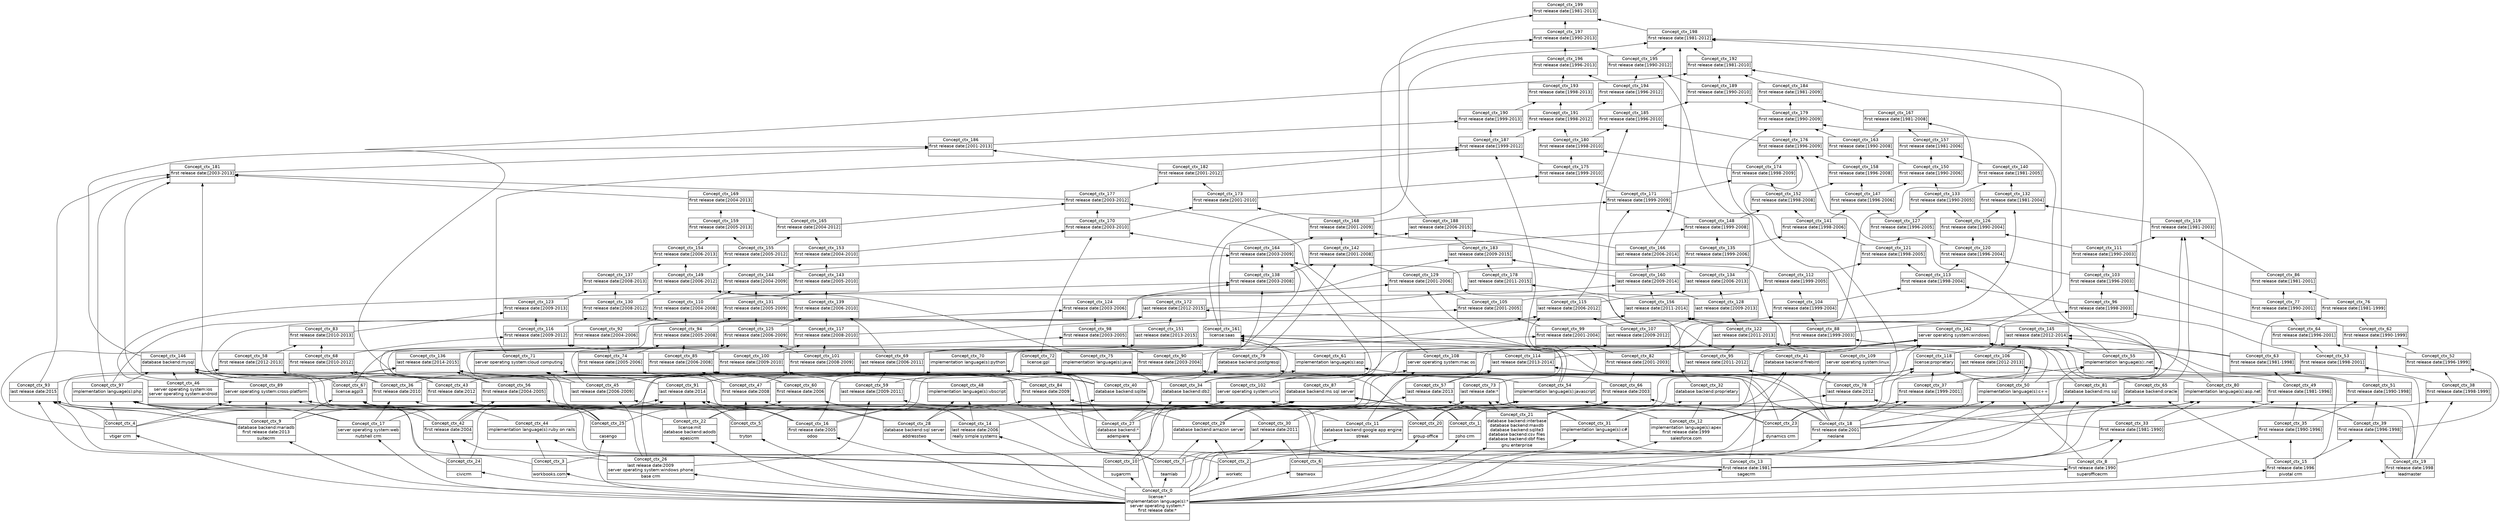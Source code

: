 digraph G { 
	rankdir=BT;
	margin=0;
	node [margin="0.03,0.03",fontname="DejaVu Sans"];
	ranksep=0.3;
	nodesep=0.2;
//graph[label="name:ctx,concept number:200,object number:28,attribute number:200"
264 [shape=none,label=<<table border="0" cellborder="1" cellspacing="0" port="p"><tr><td>Concept_ctx_0</td></tr><tr><td>license:*<br/>implementation language(s):*<br/>server operating system:*<br/>first release date:*<br/></td></tr><tr><td><br/></td></tr></table>>];
213 [shape=none,label=<<table border="0" cellborder="1" cellspacing="0" port="p"><tr><td>Concept_ctx_14</td></tr><tr><td>last release date:2006<br/></td></tr><tr><td>really simple systems<br/></td></tr></table>>];
214 [shape=none,label=<<table border="0" cellborder="1" cellspacing="0" port="p"><tr><td>Concept_ctx_26</td></tr><tr><td>last release date:2009<br/>server operating system:windows phone<br/></td></tr><tr><td>base crm<br/></td></tr></table>>];
247 [shape=none,label=<<table border="0" cellborder="1" cellspacing="0" port="p"><tr><td>Concept_ctx_7</td></tr><tr><td><br/></td></tr><tr><td>teamlab<br/></td></tr></table>>];
249 [shape=none,label=<<table border="0" cellborder="1" cellspacing="0" port="p"><tr><td>Concept_ctx_5</td></tr><tr><td><br/></td></tr><tr><td>tryton<br/></td></tr></table>>];
251 [shape=none,label=<<table border="0" cellborder="1" cellspacing="0" port="p"><tr><td>Concept_ctx_20</td></tr><tr><td><br/></td></tr><tr><td>group-office<br/></td></tr></table>>];
252 [shape=none,label=<<table border="0" cellborder="1" cellspacing="0" port="p"><tr><td>Concept_ctx_24</td></tr><tr><td><br/></td></tr><tr><td>civicrm<br/></td></tr></table>>];
255 [shape=none,label=<<table border="0" cellborder="1" cellspacing="0" port="p"><tr><td>Concept_ctx_6</td></tr><tr><td><br/></td></tr><tr><td>teamwox<br/></td></tr></table>>];
256 [shape=none,label=<<table border="0" cellborder="1" cellspacing="0" port="p"><tr><td>Concept_ctx_8</td></tr><tr><td>first release date:1990<br/></td></tr><tr><td>superofficecrm<br/></td></tr></table>>];
260 [shape=none,label=<<table border="0" cellborder="1" cellspacing="0" port="p"><tr><td>Concept_ctx_10</td></tr><tr><td><br/></td></tr><tr><td>sugarcrm<br/></td></tr></table>>];
263 [shape=none,label=<<table border="0" cellborder="1" cellspacing="0" port="p"><tr><td>Concept_ctx_22</td></tr><tr><td>license:mit<br/>database backend:adodb<br/></td></tr><tr><td>epesicrm<br/></td></tr></table>>];
265 [shape=none,label=<<table border="0" cellborder="1" cellspacing="0" port="p"><tr><td>Concept_ctx_13</td></tr><tr><td>first release date:1981<br/></td></tr><tr><td>sagecrm<br/></td></tr></table>>];
266 [shape=none,label=<<table border="0" cellborder="1" cellspacing="0" port="p"><tr><td>Concept_ctx_28</td></tr><tr><td>database backend:sql server<br/></td></tr><tr><td>addresstwo<br/></td></tr></table>>];
269 [shape=none,label=<<table border="0" cellborder="1" cellspacing="0" port="p"><tr><td>Concept_ctx_25</td></tr><tr><td><br/></td></tr><tr><td>casengo<br/></td></tr></table>>];
270 [shape=none,label=<<table border="0" cellborder="1" cellspacing="0" port="p"><tr><td>Concept_ctx_27</td></tr><tr><td>database backend:*<br/></td></tr><tr><td>adempiere<br/></td></tr></table>>];
271 [shape=none,label=<<table border="0" cellborder="1" cellspacing="0" port="p"><tr><td>Concept_ctx_11</td></tr><tr><td>database backend:google app engine<br/></td></tr><tr><td>streak<br/></td></tr></table>>];
272 [shape=none,label=<<table border="0" cellborder="1" cellspacing="0" port="p"><tr><td>Concept_ctx_1</td></tr><tr><td><br/></td></tr><tr><td>zoho crm<br/></td></tr></table>>];
274 [shape=none,label=<<table border="0" cellborder="1" cellspacing="0" port="p"><tr><td>Concept_ctx_3</td></tr><tr><td><br/></td></tr><tr><td>workbooks.com<br/></td></tr></table>>];
276 [shape=none,label=<<table border="0" cellborder="1" cellspacing="0" port="p"><tr><td>Concept_ctx_21</td></tr><tr><td>database backend:interbase<br/>database backend:maxdb<br/>database backend:sqlite3<br/>database backend:csv files<br/>database backend:dbf files<br/></td></tr><tr><td>gnu enterprise<br/></td></tr></table>>];
277 [shape=none,label=<<table border="0" cellborder="1" cellspacing="0" port="p"><tr><td>Concept_ctx_16</td></tr><tr><td>first release date:2005<br/></td></tr><tr><td>odoo<br/></td></tr></table>>];
279 [shape=none,label=<<table border="0" cellborder="1" cellspacing="0" port="p"><tr><td>Concept_ctx_9</td></tr><tr><td>database backend:mariadb<br/>first release date:2013<br/></td></tr><tr><td>suitecrm<br/></td></tr></table>>];
280 [shape=none,label=<<table border="0" cellborder="1" cellspacing="0" port="p"><tr><td>Concept_ctx_17</td></tr><tr><td>server operating system:web<br/></td></tr><tr><td>nutshell crm<br/></td></tr></table>>];
283 [shape=none,label=<<table border="0" cellborder="1" cellspacing="0" port="p"><tr><td>Concept_ctx_2</td></tr><tr><td><br/></td></tr><tr><td>worketc<br/></td></tr></table>>];
284 [shape=none,label=<<table border="0" cellborder="1" cellspacing="0" port="p"><tr><td>Concept_ctx_23</td></tr><tr><td><br/></td></tr><tr><td>dynamics crm<br/></td></tr></table>>];
285 [shape=none,label=<<table border="0" cellborder="1" cellspacing="0" port="p"><tr><td>Concept_ctx_15</td></tr><tr><td>first release date:1996<br/></td></tr><tr><td>pivotal crm<br/></td></tr></table>>];
287 [shape=none,label=<<table border="0" cellborder="1" cellspacing="0" port="p"><tr><td>Concept_ctx_19</td></tr><tr><td>first release date:1998<br/></td></tr><tr><td>leadmaster<br/></td></tr></table>>];
290 [shape=none,label=<<table border="0" cellborder="1" cellspacing="0" port="p"><tr><td>Concept_ctx_18</td></tr><tr><td>first release date:2001<br/></td></tr><tr><td>neolane<br/></td></tr></table>>];
292 [shape=none,label=<<table border="0" cellborder="1" cellspacing="0" port="p"><tr><td>Concept_ctx_12</td></tr><tr><td>implementation language(s):apex<br/>first release date:1999<br/></td></tr><tr><td>salesforce.com<br/></td></tr></table>>];
311 [shape=none,label=<<table border="0" cellborder="1" cellspacing="0" port="p"><tr><td>Concept_ctx_4</td></tr><tr><td><br/></td></tr><tr><td>vtiger crm<br/></td></tr></table>>];
215 [shape=none,label=<<table border="0" cellborder="1" cellspacing="0" port="p"><tr><td>Concept_ctx_30</td></tr><tr><td>last release date:2011<br/></td></tr><tr><td><br/></td></tr></table>>];
220 [shape=none,label=<<table border="0" cellborder="1" cellspacing="0" port="p"><tr><td>Concept_ctx_45</td></tr><tr><td>last release date:[2006-2009]<br/></td></tr><tr><td><br/></td></tr></table>>];
268 [shape=none,label=<<table border="0" cellborder="1" cellspacing="0" port="p"><tr><td>Concept_ctx_48</td></tr><tr><td>implementation language(s):vbscript<br/></td></tr><tr><td><br/></td></tr></table>>];
275 [shape=none,label=<<table border="0" cellborder="1" cellspacing="0" port="p"><tr><td>Concept_ctx_44</td></tr><tr><td>implementation language(s):ruby on rails<br/></td></tr><tr><td><br/></td></tr></table>>];
293 [shape=none,label=<<table border="0" cellborder="1" cellspacing="0" port="p"><tr><td>Concept_ctx_31</td></tr><tr><td>implementation language(s):c#<br/></td></tr><tr><td><br/></td></tr></table>>];
299 [shape=none,label=<<table border="0" cellborder="1" cellspacing="0" port="p"><tr><td>Concept_ctx_46</td></tr><tr><td>server operating system:ios<br/>server operating system:android<br/></td></tr><tr><td><br/></td></tr></table>>];
304 [shape=none,label=<<table border="0" cellborder="1" cellspacing="0" port="p"><tr><td>Concept_ctx_41</td></tr><tr><td>database backend:firebird<br/></td></tr><tr><td><br/></td></tr></table>>];
307 [shape=none,label=<<table border="0" cellborder="1" cellspacing="0" port="p"><tr><td>Concept_ctx_40</td></tr><tr><td>database backend:sqlite<br/></td></tr><tr><td><br/></td></tr></table>>];
308 [shape=none,label=<<table border="0" cellborder="1" cellspacing="0" port="p"><tr><td>Concept_ctx_34</td></tr><tr><td>database backend:db2<br/></td></tr><tr><td><br/></td></tr></table>>];
309 [shape=none,label=<<table border="0" cellborder="1" cellspacing="0" port="p"><tr><td>Concept_ctx_32</td></tr><tr><td>database backend:proprietary<br/></td></tr><tr><td><br/></td></tr></table>>];
310 [shape=none,label=<<table border="0" cellborder="1" cellspacing="0" port="p"><tr><td>Concept_ctx_29</td></tr><tr><td>database backend:amazon server<br/></td></tr><tr><td><br/></td></tr></table>>];
313 [shape=none,label=<<table border="0" cellborder="1" cellspacing="0" port="p"><tr><td>Concept_ctx_42</td></tr><tr><td>first release date:2004<br/></td></tr><tr><td><br/></td></tr></table>>];
315 [shape=none,label=<<table border="0" cellborder="1" cellspacing="0" port="p"><tr><td>Concept_ctx_47</td></tr><tr><td>first release date:2008<br/></td></tr><tr><td><br/></td></tr></table>>];
317 [shape=none,label=<<table border="0" cellborder="1" cellspacing="0" port="p"><tr><td>Concept_ctx_36</td></tr><tr><td>first release date:2010<br/></td></tr><tr><td><br/></td></tr></table>>];
318 [shape=none,label=<<table border="0" cellborder="1" cellspacing="0" port="p"><tr><td>Concept_ctx_43</td></tr><tr><td>first release date:2012<br/></td></tr><tr><td><br/></td></tr></table>>];
319 [shape=none,label=<<table border="0" cellborder="1" cellspacing="0" port="p"><tr><td>Concept_ctx_33</td></tr><tr><td>first release date:[1981-1990]<br/></td></tr><tr><td><br/></td></tr></table>>];
320 [shape=none,label=<<table border="0" cellborder="1" cellspacing="0" port="p"><tr><td>Concept_ctx_35</td></tr><tr><td>first release date:[1990-1996]<br/></td></tr><tr><td><br/></td></tr></table>>];
321 [shape=none,label=<<table border="0" cellborder="1" cellspacing="0" port="p"><tr><td>Concept_ctx_39</td></tr><tr><td>first release date:[1996-1998]<br/></td></tr><tr><td><br/></td></tr></table>>];
322 [shape=none,label=<<table border="0" cellborder="1" cellspacing="0" port="p"><tr><td>Concept_ctx_38</td></tr><tr><td>first release date:[1998-1999]<br/></td></tr><tr><td><br/></td></tr></table>>];
323 [shape=none,label=<<table border="0" cellborder="1" cellspacing="0" port="p"><tr><td>Concept_ctx_37</td></tr><tr><td>first release date:[1999-2001]<br/></td></tr><tr><td><br/></td></tr></table>>];
217 [shape=none,label=<<table border="0" cellborder="1" cellspacing="0" port="p"><tr><td>Concept_ctx_57</td></tr><tr><td>last release date:2013<br/></td></tr><tr><td><br/></td></tr></table>>];
221 [shape=none,label=<<table border="0" cellborder="1" cellspacing="0" port="p"><tr><td>Concept_ctx_59</td></tr><tr><td>last release date:[2009-2011]<br/></td></tr><tr><td><br/></td></tr></table>>];
267 [shape=none,label=<<table border="0" cellborder="1" cellspacing="0" port="p"><tr><td>Concept_ctx_61</td></tr><tr><td>implementation language(s):asp<br/></td></tr><tr><td><br/></td></tr></table>>];
286 [shape=none,label=<<table border="0" cellborder="1" cellspacing="0" port="p"><tr><td>Concept_ctx_55</td></tr><tr><td>implementation language(s):.net<br/></td></tr><tr><td><br/></td></tr></table>>];
289 [shape=none,label=<<table border="0" cellborder="1" cellspacing="0" port="p"><tr><td>Concept_ctx_54</td></tr><tr><td>implementation language(s):javascript<br/></td></tr><tr><td><br/></td></tr></table>>];
291 [shape=none,label=<<table border="0" cellborder="1" cellspacing="0" port="p"><tr><td>Concept_ctx_50</td></tr><tr><td>implementation language(s):c++<br/></td></tr><tr><td><br/></td></tr></table>>];
314 [shape=none,label=<<table border="0" cellborder="1" cellspacing="0" port="p"><tr><td>Concept_ctx_60</td></tr><tr><td>first release date:2006<br/></td></tr><tr><td><br/></td></tr></table>>];
326 [shape=none,label=<<table border="0" cellborder="1" cellspacing="0" port="p"><tr><td>Concept_ctx_56</td></tr><tr><td>first release date:[2004-2005]<br/></td></tr><tr><td><br/></td></tr></table>>];
332 [shape=none,label=<<table border="0" cellborder="1" cellspacing="0" port="p"><tr><td>Concept_ctx_58</td></tr><tr><td>first release date:[2012-2013]<br/></td></tr><tr><td><br/></td></tr></table>>];
333 [shape=none,label=<<table border="0" cellborder="1" cellspacing="0" port="p"><tr><td>Concept_ctx_49</td></tr><tr><td>first release date:[1981-1996]<br/></td></tr><tr><td><br/></td></tr></table>>];
334 [shape=none,label=<<table border="0" cellborder="1" cellspacing="0" port="p"><tr><td>Concept_ctx_51</td></tr><tr><td>first release date:[1990-1998]<br/></td></tr><tr><td><br/></td></tr></table>>];
335 [shape=none,label=<<table border="0" cellborder="1" cellspacing="0" port="p"><tr><td>Concept_ctx_52</td></tr><tr><td>first release date:[1996-1999]<br/></td></tr><tr><td><br/></td></tr></table>>];
336 [shape=none,label=<<table border="0" cellborder="1" cellspacing="0" port="p"><tr><td>Concept_ctx_53</td></tr><tr><td>first release date:[1998-2001]<br/></td></tr><tr><td><br/></td></tr></table>>];
226 [shape=none,label=<<table border="0" cellborder="1" cellspacing="0" port="p"><tr><td>Concept_ctx_69</td></tr><tr><td>last release date:[2006-2011]<br/></td></tr><tr><td><br/></td></tr></table>>];
241 [shape=none,label=<<table border="0" cellborder="1" cellspacing="0" port="p"><tr><td>Concept_ctx_73</td></tr><tr><td>last release date:*<br/></td></tr><tr><td><br/></td></tr></table>>];
250 [shape=none,label=<<table border="0" cellborder="1" cellspacing="0" port="p"><tr><td>Concept_ctx_72</td></tr><tr><td>license:gpl<br/></td></tr><tr><td><br/></td></tr></table>>];
254 [shape=none,label=<<table border="0" cellborder="1" cellspacing="0" port="p"><tr><td>Concept_ctx_67</td></tr><tr><td>license:agpl3<br/></td></tr><tr><td><br/></td></tr></table>>];
273 [shape=none,label=<<table border="0" cellborder="1" cellspacing="0" port="p"><tr><td>Concept_ctx_75</td></tr><tr><td>implementation language(s):java<br/></td></tr><tr><td><br/></td></tr></table>>];
278 [shape=none,label=<<table border="0" cellborder="1" cellspacing="0" port="p"><tr><td>Concept_ctx_70</td></tr><tr><td>implementation language(s):python<br/></td></tr><tr><td><br/></td></tr></table>>];
298 [shape=none,label=<<table border="0" cellborder="1" cellspacing="0" port="p"><tr><td>Concept_ctx_71</td></tr><tr><td>server operating system:cloud computing<br/></td></tr><tr><td><br/></td></tr></table>>];
306 [shape=none,label=<<table border="0" cellborder="1" cellspacing="0" port="p"><tr><td>Concept_ctx_65</td></tr><tr><td>database backend:oracle<br/></td></tr><tr><td><br/></td></tr></table>>];
312 [shape=none,label=<<table border="0" cellborder="1" cellspacing="0" port="p"><tr><td>Concept_ctx_66</td></tr><tr><td>first release date:2003<br/></td></tr><tr><td><br/></td></tr></table>>];
327 [shape=none,label=<<table border="0" cellborder="1" cellspacing="0" port="p"><tr><td>Concept_ctx_74</td></tr><tr><td>first release date:[2005-2006]<br/></td></tr><tr><td><br/></td></tr></table>>];
331 [shape=none,label=<<table border="0" cellborder="1" cellspacing="0" port="p"><tr><td>Concept_ctx_68</td></tr><tr><td>first release date:[2010-2012]<br/></td></tr><tr><td><br/></td></tr></table>>];
346 [shape=none,label=<<table border="0" cellborder="1" cellspacing="0" port="p"><tr><td>Concept_ctx_63</td></tr><tr><td>first release date:[1981-1998]<br/></td></tr><tr><td><br/></td></tr></table>>];
347 [shape=none,label=<<table border="0" cellborder="1" cellspacing="0" port="p"><tr><td>Concept_ctx_62</td></tr><tr><td>first release date:[1990-1999]<br/></td></tr><tr><td><br/></td></tr></table>>];
348 [shape=none,label=<<table border="0" cellborder="1" cellspacing="0" port="p"><tr><td>Concept_ctx_64</td></tr><tr><td>first release date:[1996-2001]<br/></td></tr><tr><td><br/></td></tr></table>>];
216 [shape=none,label=<<table border="0" cellborder="1" cellspacing="0" port="p"><tr><td>Concept_ctx_78</td></tr><tr><td>last release date:2012<br/></td></tr><tr><td><br/></td></tr></table>>];
288 [shape=none,label=<<table border="0" cellborder="1" cellspacing="0" port="p"><tr><td>Concept_ctx_80</td></tr><tr><td>implementation language(s):asp.net<br/></td></tr><tr><td><br/></td></tr></table>>];
302 [shape=none,label=<<table border="0" cellborder="1" cellspacing="0" port="p"><tr><td>Concept_ctx_81</td></tr><tr><td>database backend:ms sql<br/></td></tr><tr><td><br/></td></tr></table>>];
303 [shape=none,label=<<table border="0" cellborder="1" cellspacing="0" port="p"><tr><td>Concept_ctx_79</td></tr><tr><td>database backend:postgresql<br/></td></tr><tr><td><br/></td></tr></table>>];
316 [shape=none,label=<<table border="0" cellborder="1" cellspacing="0" port="p"><tr><td>Concept_ctx_84</td></tr><tr><td>first release date:2009<br/></td></tr><tr><td><br/></td></tr></table>>];
324 [shape=none,label=<<table border="0" cellborder="1" cellspacing="0" port="p"><tr><td>Concept_ctx_82</td></tr><tr><td>first release date:[2001-2003]<br/></td></tr><tr><td><br/></td></tr></table>>];
328 [shape=none,label=<<table border="0" cellborder="1" cellspacing="0" port="p"><tr><td>Concept_ctx_85</td></tr><tr><td>first release date:[2006-2008]<br/></td></tr><tr><td><br/></td></tr></table>>];
345 [shape=none,label=<<table border="0" cellborder="1" cellspacing="0" port="p"><tr><td>Concept_ctx_83</td></tr><tr><td>first release date:[2010-2013]<br/></td></tr><tr><td><br/></td></tr></table>>];
358 [shape=none,label=<<table border="0" cellborder="1" cellspacing="0" port="p"><tr><td>Concept_ctx_76</td></tr><tr><td>first release date:[1981-1999]<br/></td></tr><tr><td><br/></td></tr></table>>];
359 [shape=none,label=<<table border="0" cellborder="1" cellspacing="0" port="p"><tr><td>Concept_ctx_77</td></tr><tr><td>first release date:[1990-2001]<br/></td></tr><tr><td><br/></td></tr></table>>];
218 [shape=none,label=<<table border="0" cellborder="1" cellspacing="0" port="p"><tr><td>Concept_ctx_91</td></tr><tr><td>last release date:2014<br/></td></tr><tr><td><br/></td></tr></table>>];
219 [shape=none,label=<<table border="0" cellborder="1" cellspacing="0" port="p"><tr><td>Concept_ctx_93</td></tr><tr><td>last release date:2015<br/></td></tr><tr><td><br/></td></tr></table>>];
300 [shape=none,label=<<table border="0" cellborder="1" cellspacing="0" port="p"><tr><td>Concept_ctx_89</td></tr><tr><td>server operating system:cross-platform<br/></td></tr><tr><td><br/></td></tr></table>>];
305 [shape=none,label=<<table border="0" cellborder="1" cellspacing="0" port="p"><tr><td>Concept_ctx_87</td></tr><tr><td>database backend:ms sql server<br/></td></tr><tr><td><br/></td></tr></table>>];
325 [shape=none,label=<<table border="0" cellborder="1" cellspacing="0" port="p"><tr><td>Concept_ctx_90</td></tr><tr><td>first release date:[2003-2004]<br/></td></tr><tr><td><br/></td></tr></table>>];
337 [shape=none,label=<<table border="0" cellborder="1" cellspacing="0" port="p"><tr><td>Concept_ctx_88</td></tr><tr><td>first release date:[1999-2003]<br/></td></tr><tr><td><br/></td></tr></table>>];
340 [shape=none,label=<<table border="0" cellborder="1" cellspacing="0" port="p"><tr><td>Concept_ctx_92</td></tr><tr><td>first release date:[2004-2006]<br/></td></tr><tr><td><br/></td></tr></table>>];
341 [shape=none,label=<<table border="0" cellborder="1" cellspacing="0" port="p"><tr><td>Concept_ctx_94</td></tr><tr><td>first release date:[2005-2008]<br/></td></tr><tr><td><br/></td></tr></table>>];
369 [shape=none,label=<<table border="0" cellborder="1" cellspacing="0" port="p"><tr><td>Concept_ctx_86</td></tr><tr><td>first release date:[1981-2001]<br/></td></tr><tr><td><br/></td></tr></table>>];
222 [shape=none,label=<<table border="0" cellborder="1" cellspacing="0" port="p"><tr><td>Concept_ctx_95</td></tr><tr><td>last release date:[2011-2012]<br/></td></tr><tr><td><br/></td></tr></table>>];
282 [shape=none,label=<<table border="0" cellborder="1" cellspacing="0" port="p"><tr><td>Concept_ctx_97</td></tr><tr><td>implementation language(s):php<br/></td></tr><tr><td><br/></td></tr></table>>];
296 [shape=none,label=<<table border="0" cellborder="1" cellspacing="0" port="p"><tr><td>Concept_ctx_102</td></tr><tr><td>server operating system:unix<br/></td></tr><tr><td><br/></td></tr></table>>];
329 [shape=none,label=<<table border="0" cellborder="1" cellspacing="0" port="p"><tr><td>Concept_ctx_101</td></tr><tr><td>first release date:[2008-2009]<br/></td></tr><tr><td><br/></td></tr></table>>];
330 [shape=none,label=<<table border="0" cellborder="1" cellspacing="0" port="p"><tr><td>Concept_ctx_100</td></tr><tr><td>first release date:[2009-2010]<br/></td></tr><tr><td><br/></td></tr></table>>];
338 [shape=none,label=<<table border="0" cellborder="1" cellspacing="0" port="p"><tr><td>Concept_ctx_99</td></tr><tr><td>first release date:[2001-2004]<br/></td></tr><tr><td><br/></td></tr></table>>];
339 [shape=none,label=<<table border="0" cellborder="1" cellspacing="0" port="p"><tr><td>Concept_ctx_98</td></tr><tr><td>first release date:[2003-2005]<br/></td></tr><tr><td><br/></td></tr></table>>];
349 [shape=none,label=<<table border="0" cellborder="1" cellspacing="0" port="p"><tr><td>Concept_ctx_96</td></tr><tr><td>first release date:[1998-2003]<br/></td></tr><tr><td><br/></td></tr></table>>];
223 [shape=none,label=<<table border="0" cellborder="1" cellspacing="0" port="p"><tr><td>Concept_ctx_106</td></tr><tr><td>last release date:[2012-2013]<br/></td></tr><tr><td><br/></td></tr></table>>];
227 [shape=none,label=<<table border="0" cellborder="1" cellspacing="0" port="p"><tr><td>Concept_ctx_107</td></tr><tr><td>last release date:[2009-2012]<br/></td></tr><tr><td><br/></td></tr></table>>];
295 [shape=none,label=<<table border="0" cellborder="1" cellspacing="0" port="p"><tr><td>Concept_ctx_109</td></tr><tr><td>server operating system:linux<br/></td></tr><tr><td><br/></td></tr></table>>];
297 [shape=none,label=<<table border="0" cellborder="1" cellspacing="0" port="p"><tr><td>Concept_ctx_108</td></tr><tr><td>server operating system:mac os<br/></td></tr><tr><td><br/></td></tr></table>>];
350 [shape=none,label=<<table border="0" cellborder="1" cellspacing="0" port="p"><tr><td>Concept_ctx_104</td></tr><tr><td>first release date:[1999-2004]<br/></td></tr><tr><td><br/></td></tr></table>>];
351 [shape=none,label=<<table border="0" cellborder="1" cellspacing="0" port="p"><tr><td>Concept_ctx_105</td></tr><tr><td>first release date:[2001-2005]<br/></td></tr><tr><td><br/></td></tr></table>>];
353 [shape=none,label=<<table border="0" cellborder="1" cellspacing="0" port="p"><tr><td>Concept_ctx_110</td></tr><tr><td>first release date:[2004-2008]<br/></td></tr><tr><td><br/></td></tr></table>>];
360 [shape=none,label=<<table border="0" cellborder="1" cellspacing="0" port="p"><tr><td>Concept_ctx_103</td></tr><tr><td>first release date:[1996-2003]<br/></td></tr><tr><td><br/></td></tr></table>>];
224 [shape=none,label=<<table border="0" cellborder="1" cellspacing="0" port="p"><tr><td>Concept_ctx_114</td></tr><tr><td>last release date:[2013-2014]<br/></td></tr><tr><td><br/></td></tr></table>>];
231 [shape=none,label=<<table border="0" cellborder="1" cellspacing="0" port="p"><tr><td>Concept_ctx_115</td></tr><tr><td>last release date:[2006-2012]<br/></td></tr><tr><td><br/></td></tr></table>>];
343 [shape=none,label=<<table border="0" cellborder="1" cellspacing="0" port="p"><tr><td>Concept_ctx_117</td></tr><tr><td>first release date:[2008-2010]<br/></td></tr><tr><td><br/></td></tr></table>>];
344 [shape=none,label=<<table border="0" cellborder="1" cellspacing="0" port="p"><tr><td>Concept_ctx_116</td></tr><tr><td>first release date:[2009-2012]<br/></td></tr><tr><td><br/></td></tr></table>>];
361 [shape=none,label=<<table border="0" cellborder="1" cellspacing="0" port="p"><tr><td>Concept_ctx_113</td></tr><tr><td>first release date:[1998-2004]<br/></td></tr><tr><td><br/></td></tr></table>>];
362 [shape=none,label=<<table border="0" cellborder="1" cellspacing="0" port="p"><tr><td>Concept_ctx_112</td></tr><tr><td>first release date:[1999-2005]<br/></td></tr><tr><td><br/></td></tr></table>>];
370 [shape=none,label=<<table border="0" cellborder="1" cellspacing="0" port="p"><tr><td>Concept_ctx_111</td></tr><tr><td>first release date:[1990-2003]<br/></td></tr><tr><td><br/></td></tr></table>>];
228 [shape=none,label=<<table border="0" cellborder="1" cellspacing="0" port="p"><tr><td>Concept_ctx_122</td></tr><tr><td>last release date:[2011-2013]<br/></td></tr><tr><td><br/></td></tr></table>>];
262 [shape=none,label=<<table border="0" cellborder="1" cellspacing="0" port="p"><tr><td>Concept_ctx_118</td></tr><tr><td>license:proprietary<br/></td></tr><tr><td><br/></td></tr></table>>];
342 [shape=none,label=<<table border="0" cellborder="1" cellspacing="0" port="p"><tr><td>Concept_ctx_125</td></tr><tr><td>first release date:[2006-2009]<br/></td></tr><tr><td><br/></td></tr></table>>];
352 [shape=none,label=<<table border="0" cellborder="1" cellspacing="0" port="p"><tr><td>Concept_ctx_124</td></tr><tr><td>first release date:[2003-2006]<br/></td></tr><tr><td><br/></td></tr></table>>];
357 [shape=none,label=<<table border="0" cellborder="1" cellspacing="0" port="p"><tr><td>Concept_ctx_123</td></tr><tr><td>first release date:[2009-2013]<br/></td></tr><tr><td><br/></td></tr></table>>];
371 [shape=none,label=<<table border="0" cellborder="1" cellspacing="0" port="p"><tr><td>Concept_ctx_120</td></tr><tr><td>first release date:[1996-2004]<br/></td></tr><tr><td><br/></td></tr></table>>];
372 [shape=none,label=<<table border="0" cellborder="1" cellspacing="0" port="p"><tr><td>Concept_ctx_121</td></tr><tr><td>first release date:[1998-2005]<br/></td></tr><tr><td><br/></td></tr></table>>];
379 [shape=none,label=<<table border="0" cellborder="1" cellspacing="0" port="p"><tr><td>Concept_ctx_119</td></tr><tr><td>first release date:[1981-2003]<br/></td></tr><tr><td><br/></td></tr></table>>];
232 [shape=none,label=<<table border="0" cellborder="1" cellspacing="0" port="p"><tr><td>Concept_ctx_128</td></tr><tr><td>last release date:[2009-2013]<br/></td></tr><tr><td><br/></td></tr></table>>];
354 [shape=none,label=<<table border="0" cellborder="1" cellspacing="0" port="p"><tr><td>Concept_ctx_131</td></tr><tr><td>first release date:[2005-2009]<br/></td></tr><tr><td><br/></td></tr></table>>];
356 [shape=none,label=<<table border="0" cellborder="1" cellspacing="0" port="p"><tr><td>Concept_ctx_130</td></tr><tr><td>first release date:[2008-2012]<br/></td></tr><tr><td><br/></td></tr></table>>];
363 [shape=none,label=<<table border="0" cellborder="1" cellspacing="0" port="p"><tr><td>Concept_ctx_129</td></tr><tr><td>first release date:[2001-2006]<br/></td></tr><tr><td><br/></td></tr></table>>];
380 [shape=none,label=<<table border="0" cellborder="1" cellspacing="0" port="p"><tr><td>Concept_ctx_126</td></tr><tr><td>first release date:[1990-2004]<br/></td></tr><tr><td><br/></td></tr></table>>];
381 [shape=none,label=<<table border="0" cellborder="1" cellspacing="0" port="p"><tr><td>Concept_ctx_127</td></tr><tr><td>first release date:[1996-2005]<br/></td></tr><tr><td><br/></td></tr></table>>];
225 [shape=none,label=<<table border="0" cellborder="1" cellspacing="0" port="p"><tr><td>Concept_ctx_136</td></tr><tr><td>last release date:[2014-2015]<br/></td></tr><tr><td><br/></td></tr></table>>];
235 [shape=none,label=<<table border="0" cellborder="1" cellspacing="0" port="p"><tr><td>Concept_ctx_134</td></tr><tr><td>last release date:[2006-2013]<br/></td></tr><tr><td><br/></td></tr></table>>];
355 [shape=none,label=<<table border="0" cellborder="1" cellspacing="0" port="p"><tr><td>Concept_ctx_139</td></tr><tr><td>first release date:[2006-2010]<br/></td></tr><tr><td><br/></td></tr></table>>];
364 [shape=none,label=<<table border="0" cellborder="1" cellspacing="0" port="p"><tr><td>Concept_ctx_138</td></tr><tr><td>first release date:[2003-2008]<br/></td></tr><tr><td><br/></td></tr></table>>];
368 [shape=none,label=<<table border="0" cellborder="1" cellspacing="0" port="p"><tr><td>Concept_ctx_137</td></tr><tr><td>first release date:[2008-2013]<br/></td></tr><tr><td><br/></td></tr></table>>];
373 [shape=none,label=<<table border="0" cellborder="1" cellspacing="0" port="p"><tr><td>Concept_ctx_135</td></tr><tr><td>first release date:[1999-2006]<br/></td></tr><tr><td><br/></td></tr></table>>];
388 [shape=none,label=<<table border="0" cellborder="1" cellspacing="0" port="p"><tr><td>Concept_ctx_132</td></tr><tr><td>first release date:[1981-2004]<br/></td></tr><tr><td><br/></td></tr></table>>];
389 [shape=none,label=<<table border="0" cellborder="1" cellspacing="0" port="p"><tr><td>Concept_ctx_133</td></tr><tr><td>first release date:[1990-2005]<br/></td></tr><tr><td><br/></td></tr></table>>];
365 [shape=none,label=<<table border="0" cellborder="1" cellspacing="0" port="p"><tr><td>Concept_ctx_144</td></tr><tr><td>first release date:[2004-2009]<br/></td></tr><tr><td><br/></td></tr></table>>];
366 [shape=none,label=<<table border="0" cellborder="1" cellspacing="0" port="p"><tr><td>Concept_ctx_143</td></tr><tr><td>first release date:[2005-2010]<br/></td></tr><tr><td><br/></td></tr></table>>];
374 [shape=none,label=<<table border="0" cellborder="1" cellspacing="0" port="p"><tr><td>Concept_ctx_142</td></tr><tr><td>first release date:[2001-2008]<br/></td></tr><tr><td><br/></td></tr></table>>];
382 [shape=none,label=<<table border="0" cellborder="1" cellspacing="0" port="p"><tr><td>Concept_ctx_141</td></tr><tr><td>first release date:[1998-2006]<br/></td></tr><tr><td><br/></td></tr></table>>];
396 [shape=none,label=<<table border="0" cellborder="1" cellspacing="0" port="p"><tr><td>Concept_ctx_140</td></tr><tr><td>first release date:[1981-2005]<br/></td></tr><tr><td><br/></td></tr></table>>];
229 [shape=none,label=<<table border="0" cellborder="1" cellspacing="0" port="p"><tr><td>Concept_ctx_145</td></tr><tr><td>last release date:[2012-2014]<br/></td></tr><tr><td><br/></td></tr></table>>];
301 [shape=none,label=<<table border="0" cellborder="1" cellspacing="0" port="p"><tr><td>Concept_ctx_146</td></tr><tr><td>database backend:mysql<br/></td></tr><tr><td><br/></td></tr></table>>];
367 [shape=none,label=<<table border="0" cellborder="1" cellspacing="0" port="p"><tr><td>Concept_ctx_149</td></tr><tr><td>first release date:[2006-2012]<br/></td></tr><tr><td><br/></td></tr></table>>];
383 [shape=none,label=<<table border="0" cellborder="1" cellspacing="0" port="p"><tr><td>Concept_ctx_148</td></tr><tr><td>first release date:[1999-2008]<br/></td></tr><tr><td><br/></td></tr></table>>];
390 [shape=none,label=<<table border="0" cellborder="1" cellspacing="0" port="p"><tr><td>Concept_ctx_147</td></tr><tr><td>first release date:[1996-2006]<br/></td></tr><tr><td><br/></td></tr></table>>];
230 [shape=none,label=<<table border="0" cellborder="1" cellspacing="0" port="p"><tr><td>Concept_ctx_151</td></tr><tr><td>last release date:[2013-2015]<br/></td></tr><tr><td><br/></td></tr></table>>];
376 [shape=none,label=<<table border="0" cellborder="1" cellspacing="0" port="p"><tr><td>Concept_ctx_153</td></tr><tr><td>first release date:[2004-2010]<br/></td></tr><tr><td><br/></td></tr></table>>];
377 [shape=none,label=<<table border="0" cellborder="1" cellspacing="0" port="p"><tr><td>Concept_ctx_155</td></tr><tr><td>first release date:[2005-2012]<br/></td></tr><tr><td><br/></td></tr></table>>];
378 [shape=none,label=<<table border="0" cellborder="1" cellspacing="0" port="p"><tr><td>Concept_ctx_154</td></tr><tr><td>first release date:[2006-2013]<br/></td></tr><tr><td><br/></td></tr></table>>];
391 [shape=none,label=<<table border="0" cellborder="1" cellspacing="0" port="p"><tr><td>Concept_ctx_152</td></tr><tr><td>first release date:[1998-2008]<br/></td></tr><tr><td><br/></td></tr></table>>];
397 [shape=none,label=<<table border="0" cellborder="1" cellspacing="0" port="p"><tr><td>Concept_ctx_150</td></tr><tr><td>first release date:[1990-2006]<br/></td></tr><tr><td><br/></td></tr></table>>];
233 [shape=none,label=<<table border="0" cellborder="1" cellspacing="0" port="p"><tr><td>Concept_ctx_156</td></tr><tr><td>last release date:[2011-2014]<br/></td></tr><tr><td><br/></td></tr></table>>];
387 [shape=none,label=<<table border="0" cellborder="1" cellspacing="0" port="p"><tr><td>Concept_ctx_159</td></tr><tr><td>first release date:[2005-2013]<br/></td></tr><tr><td><br/></td></tr></table>>];
398 [shape=none,label=<<table border="0" cellborder="1" cellspacing="0" port="p"><tr><td>Concept_ctx_158</td></tr><tr><td>first release date:[1996-2008]<br/></td></tr><tr><td><br/></td></tr></table>>];
403 [shape=none,label=<<table border="0" cellborder="1" cellspacing="0" port="p"><tr><td>Concept_ctx_157</td></tr><tr><td>first release date:[1981-2006]<br/></td></tr><tr><td><br/></td></tr></table>>];
236 [shape=none,label=<<table border="0" cellborder="1" cellspacing="0" port="p"><tr><td>Concept_ctx_160</td></tr><tr><td>last release date:[2009-2014]<br/></td></tr><tr><td><br/></td></tr></table>>];
246 [shape=none,label=<<table border="0" cellborder="1" cellspacing="0" port="p"><tr><td>Concept_ctx_161</td></tr><tr><td>license:saas<br/></td></tr><tr><td><br/></td></tr></table>>];
294 [shape=none,label=<<table border="0" cellborder="1" cellspacing="0" port="p"><tr><td>Concept_ctx_162</td></tr><tr><td>server operating system:windows<br/></td></tr><tr><td><br/></td></tr></table>>];
375 [shape=none,label=<<table border="0" cellborder="1" cellspacing="0" port="p"><tr><td>Concept_ctx_164</td></tr><tr><td>first release date:[2003-2009]<br/></td></tr><tr><td><br/></td></tr></table>>];
386 [shape=none,label=<<table border="0" cellborder="1" cellspacing="0" port="p"><tr><td>Concept_ctx_165</td></tr><tr><td>first release date:[2004-2012]<br/></td></tr><tr><td><br/></td></tr></table>>];
404 [shape=none,label=<<table border="0" cellborder="1" cellspacing="0" port="p"><tr><td>Concept_ctx_163</td></tr><tr><td>first release date:[1990-2008]<br/></td></tr><tr><td><br/></td></tr></table>>];
238 [shape=none,label=<<table border="0" cellborder="1" cellspacing="0" port="p"><tr><td>Concept_ctx_166</td></tr><tr><td>last release date:[2006-2014]<br/></td></tr><tr><td><br/></td></tr></table>>];
384 [shape=none,label=<<table border="0" cellborder="1" cellspacing="0" port="p"><tr><td>Concept_ctx_168</td></tr><tr><td>first release date:[2001-2009]<br/></td></tr><tr><td><br/></td></tr></table>>];
395 [shape=none,label=<<table border="0" cellborder="1" cellspacing="0" port="p"><tr><td>Concept_ctx_169</td></tr><tr><td>first release date:[2004-2013]<br/></td></tr><tr><td><br/></td></tr></table>>];
409 [shape=none,label=<<table border="0" cellborder="1" cellspacing="0" port="p"><tr><td>Concept_ctx_167</td></tr><tr><td>first release date:[1981-2008]<br/></td></tr><tr><td><br/></td></tr></table>>];
385 [shape=none,label=<<table border="0" cellborder="1" cellspacing="0" port="p"><tr><td>Concept_ctx_170</td></tr><tr><td>first release date:[2003-2010]<br/></td></tr><tr><td><br/></td></tr></table>>];
392 [shape=none,label=<<table border="0" cellborder="1" cellspacing="0" port="p"><tr><td>Concept_ctx_171</td></tr><tr><td>first release date:[1999-2009]<br/></td></tr><tr><td><br/></td></tr></table>>];
234 [shape=none,label=<<table border="0" cellborder="1" cellspacing="0" port="p"><tr><td>Concept_ctx_172</td></tr><tr><td>last release date:[2012-2015]<br/></td></tr><tr><td><br/></td></tr></table>>];
393 [shape=none,label=<<table border="0" cellborder="1" cellspacing="0" port="p"><tr><td>Concept_ctx_173</td></tr><tr><td>first release date:[2001-2010]<br/></td></tr><tr><td><br/></td></tr></table>>];
399 [shape=none,label=<<table border="0" cellborder="1" cellspacing="0" port="p"><tr><td>Concept_ctx_174</td></tr><tr><td>first release date:[1998-2009]<br/></td></tr><tr><td><br/></td></tr></table>>];
394 [shape=none,label=<<table border="0" cellborder="1" cellspacing="0" port="p"><tr><td>Concept_ctx_177</td></tr><tr><td>first release date:[2003-2012]<br/></td></tr><tr><td><br/></td></tr></table>>];
400 [shape=none,label=<<table border="0" cellborder="1" cellspacing="0" port="p"><tr><td>Concept_ctx_175</td></tr><tr><td>first release date:[1999-2010]<br/></td></tr><tr><td><br/></td></tr></table>>];
405 [shape=none,label=<<table border="0" cellborder="1" cellspacing="0" port="p"><tr><td>Concept_ctx_176</td></tr><tr><td>first release date:[1996-2009]<br/></td></tr><tr><td><br/></td></tr></table>>];
237 [shape=none,label=<<table border="0" cellborder="1" cellspacing="0" port="p"><tr><td>Concept_ctx_178</td></tr><tr><td>last release date:[2011-2015]<br/></td></tr><tr><td><br/></td></tr></table>>];
401 [shape=none,label=<<table border="0" cellborder="1" cellspacing="0" port="p"><tr><td>Concept_ctx_182</td></tr><tr><td>first release date:[2001-2012]<br/></td></tr><tr><td><br/></td></tr></table>>];
402 [shape=none,label=<<table border="0" cellborder="1" cellspacing="0" port="p"><tr><td>Concept_ctx_181</td></tr><tr><td>first release date:[2003-2013]<br/></td></tr><tr><td><br/></td></tr></table>>];
406 [shape=none,label=<<table border="0" cellborder="1" cellspacing="0" port="p"><tr><td>Concept_ctx_180</td></tr><tr><td>first release date:[1998-2010]<br/></td></tr><tr><td><br/></td></tr></table>>];
410 [shape=none,label=<<table border="0" cellborder="1" cellspacing="0" port="p"><tr><td>Concept_ctx_179</td></tr><tr><td>first release date:[1990-2009]<br/></td></tr><tr><td><br/></td></tr></table>>];
239 [shape=none,label=<<table border="0" cellborder="1" cellspacing="0" port="p"><tr><td>Concept_ctx_183</td></tr><tr><td>last release date:[2009-2015]<br/></td></tr><tr><td><br/></td></tr></table>>];
407 [shape=none,label=<<table border="0" cellborder="1" cellspacing="0" port="p"><tr><td>Concept_ctx_187</td></tr><tr><td>first release date:[1999-2012]<br/></td></tr><tr><td><br/></td></tr></table>>];
408 [shape=none,label=<<table border="0" cellborder="1" cellspacing="0" port="p"><tr><td>Concept_ctx_186</td></tr><tr><td>first release date:[2001-2013]<br/></td></tr><tr><td><br/></td></tr></table>>];
411 [shape=none,label=<<table border="0" cellborder="1" cellspacing="0" port="p"><tr><td>Concept_ctx_185</td></tr><tr><td>first release date:[1996-2010]<br/></td></tr><tr><td><br/></td></tr></table>>];
414 [shape=none,label=<<table border="0" cellborder="1" cellspacing="0" port="p"><tr><td>Concept_ctx_184</td></tr><tr><td>first release date:[1981-2009]<br/></td></tr><tr><td><br/></td></tr></table>>];
240 [shape=none,label=<<table border="0" cellborder="1" cellspacing="0" port="p"><tr><td>Concept_ctx_188</td></tr><tr><td>last release date:[2006-2015]<br/></td></tr><tr><td><br/></td></tr></table>>];
412 [shape=none,label=<<table border="0" cellborder="1" cellspacing="0" port="p"><tr><td>Concept_ctx_191</td></tr><tr><td>first release date:[1998-2012]<br/></td></tr><tr><td><br/></td></tr></table>>];
413 [shape=none,label=<<table border="0" cellborder="1" cellspacing="0" port="p"><tr><td>Concept_ctx_190</td></tr><tr><td>first release date:[1999-2013]<br/></td></tr><tr><td><br/></td></tr></table>>];
415 [shape=none,label=<<table border="0" cellborder="1" cellspacing="0" port="p"><tr><td>Concept_ctx_189</td></tr><tr><td>first release date:[1990-2010]<br/></td></tr><tr><td><br/></td></tr></table>>];
416 [shape=none,label=<<table border="0" cellborder="1" cellspacing="0" port="p"><tr><td>Concept_ctx_194</td></tr><tr><td>first release date:[1996-2012]<br/></td></tr><tr><td><br/></td></tr></table>>];
417 [shape=none,label=<<table border="0" cellborder="1" cellspacing="0" port="p"><tr><td>Concept_ctx_193</td></tr><tr><td>first release date:[1998-2013]<br/></td></tr><tr><td><br/></td></tr></table>>];
418 [shape=none,label=<<table border="0" cellborder="1" cellspacing="0" port="p"><tr><td>Concept_ctx_192</td></tr><tr><td>first release date:[1981-2010]<br/></td></tr><tr><td><br/></td></tr></table>>];
419 [shape=none,label=<<table border="0" cellborder="1" cellspacing="0" port="p"><tr><td>Concept_ctx_195</td></tr><tr><td>first release date:[1990-2012]<br/></td></tr><tr><td><br/></td></tr></table>>];
420 [shape=none,label=<<table border="0" cellborder="1" cellspacing="0" port="p"><tr><td>Concept_ctx_196</td></tr><tr><td>first release date:[1996-2013]<br/></td></tr><tr><td><br/></td></tr></table>>];
421 [shape=none,label=<<table border="0" cellborder="1" cellspacing="0" port="p"><tr><td>Concept_ctx_198</td></tr><tr><td>first release date:[1981-2012]<br/></td></tr><tr><td><br/></td></tr></table>>];
422 [shape=none,label=<<table border="0" cellborder="1" cellspacing="0" port="p"><tr><td>Concept_ctx_197</td></tr><tr><td>first release date:[1990-2013]<br/></td></tr><tr><td><br/></td></tr></table>>];
423 [shape=none,label=<<table border="0" cellborder="1" cellspacing="0" port="p"><tr><td>Concept_ctx_199</td></tr><tr><td>first release date:[1981-2013]<br/></td></tr><tr><td><br/></td></tr></table>>];
	264:p -> 213:p
	264:p -> 214:p
	264:p -> 247:p
	264:p -> 249:p
	264:p -> 251:p
	264:p -> 252:p
	264:p -> 255:p
	264:p -> 256:p
	264:p -> 260:p
	264:p -> 263:p
	264:p -> 265:p
	264:p -> 266:p
	264:p -> 269:p
	264:p -> 270:p
	264:p -> 271:p
	264:p -> 272:p
	264:p -> 274:p
	264:p -> 276:p
	264:p -> 277:p
	264:p -> 279:p
	264:p -> 280:p
	264:p -> 283:p
	264:p -> 284:p
	264:p -> 285:p
	264:p -> 287:p
	264:p -> 290:p
	264:p -> 292:p
	264:p -> 311:p
	247:p -> 215:p
	255:p -> 215:p
	214:p -> 220:p
	213:p -> 220:p
	266:p -> 268:p
	213:p -> 268:p
	214:p -> 275:p
	274:p -> 275:p
	256:p -> 293:p
	283:p -> 293:p
	214:p -> 299:p
	280:p -> 299:p
	255:p -> 304:p
	276:p -> 304:p
	249:p -> 307:p
	276:p -> 307:p
	265:p -> 308:p
	260:p -> 308:p
	292:p -> 309:p
	272:p -> 309:p
	247:p -> 310:p
	283:p -> 310:p
	252:p -> 313:p
	260:p -> 313:p
	266:p -> 315:p
	249:p -> 315:p
	247:p -> 317:p
	280:p -> 317:p
	271:p -> 318:p
	269:p -> 318:p
	256:p -> 319:p
	265:p -> 319:p
	256:p -> 320:p
	285:p -> 320:p
	285:p -> 321:p
	287:p -> 321:p
	292:p -> 322:p
	287:p -> 322:p
	292:p -> 323:p
	290:p -> 323:p
	293:p -> 217:p
	269:p -> 217:p
	215:p -> 221:p
	214:p -> 221:p
	268:p -> 267:p
	265:p -> 267:p
	283:p -> 286:p
	284:p -> 286:p
	285:p -> 286:p
	213:p -> 289:p
	251:p -> 289:p
	290:p -> 289:p
	255:p -> 291:p
	256:p -> 291:p
	290:p -> 291:p
	270:p -> 314:p
	213:p -> 314:p
	263:p -> 314:p
	313:p -> 326:p
	277:p -> 326:p
	279:p -> 332:p
	318:p -> 332:p
	320:p -> 333:p
	319:p -> 333:p
	320:p -> 334:p
	321:p -> 334:p
	321:p -> 335:p
	322:p -> 335:p
	323:p -> 336:p
	322:p -> 336:p
	221:p -> 226:p
	220:p -> 226:p
	270:p -> 241:p
	271:p -> 241:p
	276:p -> 241:p
	292:p -> 241:p
	270:p -> 250:p
	247:p -> 250:p
	307:p -> 250:p
	251:p -> 254:p
	252:p -> 254:p
	277:p -> 254:p
	279:p -> 254:p
	270:p -> 273:p
	272:p -> 273:p
	318:p -> 273:p
	214:p -> 278:p
	277:p -> 278:p
	307:p -> 278:p
	292:p -> 298:p
	220:p -> 298:p
	269:p -> 298:p
	265:p -> 306:p
	276:p -> 306:p
	285:p -> 306:p
	290:p -> 306:p
	251:p -> 312:p
	276:p -> 312:p
	284:p -> 312:p
	311:p -> 312:p
	314:p -> 327:p
	277:p -> 327:p
	318:p -> 331:p
	317:p -> 331:p
	333:p -> 346:p
	334:p -> 346:p
	335:p -> 347:p
	334:p -> 347:p
	335:p -> 348:p
	336:p -> 348:p
	272:p -> 216:p
	251:p -> 216:p
	290:p -> 216:p
	321:p -> 216:p
	319:p -> 288:p
	247:p -> 288:p
	284:p -> 288:p
	287:p -> 288:p
	265:p -> 302:p
	284:p -> 302:p
	290:p -> 302:p
	321:p -> 302:p
	277:p -> 303:p
	290:p -> 303:p
	307:p -> 303:p
	263:p -> 303:p
	255:p -> 316:p
	272:p -> 316:p
	283:p -> 316:p
	275:p -> 316:p
	290:p -> 324:p
	312:p -> 324:p
	268:p -> 328:p
	314:p -> 328:p
	315:p -> 328:p
	331:p -> 345:p
	332:p -> 345:p
	347:p -> 358:p
	346:p -> 358:p
	347:p -> 359:p
	348:p -> 359:p
	249:p -> 218:p
	252:p -> 218:p
	280:p -> 218:p
	265:p -> 218:p
	284:p -> 218:p
	263:p -> 218:p
	274:p -> 219:p
	277:p -> 219:p
	279:p -> 219:p
	311:p -> 219:p
	266:p -> 219:p
	260:p -> 219:p
	249:p -> 300:p
	279:p -> 300:p
	311:p -> 300:p
	313:p -> 300:p
	263:p -> 300:p
	276:p -> 305:p
	279:p -> 305:p
	310:p -> 305:p
	293:p -> 305:p
	260:p -> 305:p
	313:p -> 325:p
	312:p -> 325:p
	323:p -> 337:p
	324:p -> 337:p
	326:p -> 340:p
	327:p -> 340:p
	328:p -> 341:p
	327:p -> 341:p
	358:p -> 369:p
	359:p -> 369:p
	215:p -> 222:p
	216:p -> 222:p
	251:p -> 282:p
	280:p -> 282:p
	311:p -> 282:p
	313:p -> 282:p
	279:p -> 282:p
	263:p -> 282:p
	270:p -> 296:p
	251:p -> 296:p
	272:p -> 296:p
	274:p -> 296:p
	276:p -> 296:p
	277:p -> 296:p
	266:p -> 296:p
	316:p -> 329:p
	315:p -> 329:p
	316:p -> 330:p
	310:p -> 330:p
	221:p -> 330:p
	299:p -> 330:p
	317:p -> 330:p
	324:p -> 338:p
	325:p -> 338:p
	326:p -> 339:p
	325:p -> 339:p
	336:p -> 349:p
	337:p -> 349:p
	216:p -> 223:p
	217:p -> 223:p
	334:p -> 223:p
	221:p -> 227:p
	222:p -> 227:p
	290:p -> 295:p
	296:p -> 295:p
	271:p -> 297:p
	296:p -> 297:p
	338:p -> 350:p
	337:p -> 350:p
	339:p -> 351:p
	338:p -> 351:p
	340:p -> 353:p
	341:p -> 353:p
	348:p -> 360:p
	349:p -> 360:p
	217:p -> 224:p
	319:p -> 224:p
	218:p -> 224:p
	227:p -> 231:p
	226:p -> 231:p
	289:p -> 231:p
	329:p -> 343:p
	330:p -> 343:p
	331:p -> 344:p
	330:p -> 344:p
	350:p -> 361:p
	349:p -> 361:p
	350:p -> 362:p
	351:p -> 362:p
	360:p -> 370:p
	359:p -> 370:p
	310:p -> 228:p
	223:p -> 228:p
	222:p -> 228:p
	291:p -> 228:p
	271:p -> 262:p
	284:p -> 262:p
	251:p -> 262:p
	333:p -> 262:p
	291:p -> 262:p
	308:p -> 262:p
	323:p -> 262:p
	328:p -> 342:p
	329:p -> 342:p
	220:p -> 342:p
	339:p -> 352:p
	340:p -> 352:p
	345:p -> 357:p
	344:p -> 357:p
	360:p -> 371:p
	361:p -> 371:p
	362:p -> 372:p
	361:p -> 372:p
	306:p -> 379:p
	370:p -> 379:p
	302:p -> 379:p
	369:p -> 379:p
	228:p -> 232:p
	227:p -> 232:p
	341:p -> 354:p
	342:p -> 354:p
	343:p -> 356:p
	344:p -> 356:p
	352:p -> 363:p
	351:p -> 363:p
	289:p -> 363:p
	371:p -> 380:p
	370:p -> 380:p
	371:p -> 381:p
	372:p -> 381:p
	326:p -> 225:p
	308:p -> 225:p
	219:p -> 225:p
	315:p -> 225:p
	218:p -> 225:p
	300:p -> 225:p
	231:p -> 235:p
	232:p -> 235:p
	343:p -> 355:p
	226:p -> 355:p
	342:p -> 355:p
	307:p -> 364:p
	353:p -> 364:p
	352:p -> 364:p
	356:p -> 368:p
	357:p -> 368:p
	362:p -> 373:p
	363:p -> 373:p
	380:p -> 388:p
	379:p -> 388:p
	308:p -> 388:p
	380:p -> 389:p
	381:p -> 389:p
	353:p -> 365:p
	354:p -> 365:p
	355:p -> 366:p
	354:p -> 366:p
	364:p -> 374:p
	303:p -> 374:p
	363:p -> 374:p
	372:p -> 382:p
	373:p -> 382:p
	388:p -> 396:p
	389:p -> 396:p
	224:p -> 229:p
	286:p -> 229:p
	302:p -> 229:p
	346:p -> 229:p
	223:p -> 229:p
	282:p -> 301:p
	220:p -> 301:p
	299:p -> 301:p
	269:p -> 301:p
	307:p -> 301:p
	275:p -> 301:p
	289:p -> 301:p
	300:p -> 301:p
	355:p -> 367:p
	356:p -> 367:p
	273:p -> 367:p
	373:p -> 383:p
	374:p -> 383:p
	382:p -> 390:p
	381:p -> 390:p
	224:p -> 230:p
	225:p -> 230:p
	365:p -> 376:p
	366:p -> 376:p
	367:p -> 377:p
	366:p -> 377:p
	368:p -> 378:p
	367:p -> 378:p
	383:p -> 391:p
	382:p -> 391:p
	390:p -> 397:p
	389:p -> 397:p
	228:p -> 233:p
	229:p -> 233:p
	288:p -> 233:p
	317:p -> 233:p
	378:p -> 387:p
	377:p -> 387:p
	390:p -> 398:p
	391:p -> 398:p
	397:p -> 403:p
	396:p -> 403:p
	232:p -> 236:p
	233:p -> 236:p
	299:p -> 236:p
	330:p -> 246:p
	267:p -> 246:p
	226:p -> 246:p
	289:p -> 246:p
	284:p -> 246:p
	287:p -> 246:p
	311:p -> 246:p
	269:p -> 246:p
	308:p -> 246:p
	302:p -> 294:p
	304:p -> 294:p
	288:p -> 294:p
	291:p -> 294:p
	222:p -> 294:p
	297:p -> 294:p
	310:p -> 294:p
	306:p -> 294:p
	286:p -> 294:p
	346:p -> 294:p
	295:p -> 294:p
	293:p -> 294:p
	278:p -> 375:p
	364:p -> 375:p
	304:p -> 375:p
	296:p -> 375:p
	365:p -> 375:p
	376:p -> 386:p
	377:p -> 386:p
	397:p -> 404:p
	398:p -> 404:p
	236:p -> 238:p
	235:p -> 238:p
	295:p -> 384:p
	375:p -> 384:p
	374:p -> 384:p
	386:p -> 395:p
	387:p -> 395:p
	403:p -> 409:p
	267:p -> 409:p
	404:p -> 409:p
	376:p -> 385:p
	375:p -> 385:p
	250:p -> 385:p
	383:p -> 392:p
	309:p -> 392:p
	384:p -> 392:p
	254:p -> 234:p
	230:p -> 234:p
	229:p -> 234:p
	282:p -> 234:p
	384:p -> 393:p
	385:p -> 393:p
	391:p -> 399:p
	392:p -> 399:p
	386:p -> 394:p
	297:p -> 394:p
	385:p -> 394:p
	393:p -> 400:p
	392:p -> 400:p
	399:p -> 405:p
	286:p -> 405:p
	216:p -> 405:p
	398:p -> 405:p
	234:p -> 237:p
	233:p -> 237:p
	393:p -> 401:p
	394:p -> 401:p
	254:p -> 402:p
	394:p -> 402:p
	219:p -> 402:p
	395:p -> 402:p
	282:p -> 402:p
	300:p -> 402:p
	399:p -> 406:p
	400:p -> 406:p
	405:p -> 410:p
	404:p -> 410:p
	293:p -> 410:p
	291:p -> 410:p
	343:p -> 239:p
	236:p -> 239:p
	237:p -> 239:p
	241:p -> 407:p
	400:p -> 407:p
	401:p -> 407:p
	298:p -> 407:p
	402:p -> 408:p
	401:p -> 408:p
	301:p -> 408:p
	231:p -> 411:p
	405:p -> 411:p
	406:p -> 411:p
	410:p -> 414:p
	409:p -> 414:p
	238:p -> 240:p
	239:p -> 240:p
	246:p -> 240:p
	407:p -> 412:p
	406:p -> 412:p
	407:p -> 413:p
	408:p -> 413:p
	411:p -> 415:p
	410:p -> 415:p
	411:p -> 416:p
	412:p -> 416:p
	413:p -> 417:p
	412:p -> 417:p
	415:p -> 418:p
	414:p -> 418:p
	288:p -> 418:p
	218:p -> 418:p
	416:p -> 419:p
	415:p -> 419:p
	235:p -> 419:p
	416:p -> 420:p
	417:p -> 420:p
	418:p -> 421:p
	419:p -> 421:p
	262:p -> 421:p
	238:p -> 421:p
	246:p -> 421:p
	294:p -> 421:p
	419:p -> 422:p
	305:p -> 422:p
	420:p -> 422:p
	421:p -> 423:p
	422:p -> 423:p
	240:p -> 423:p
}